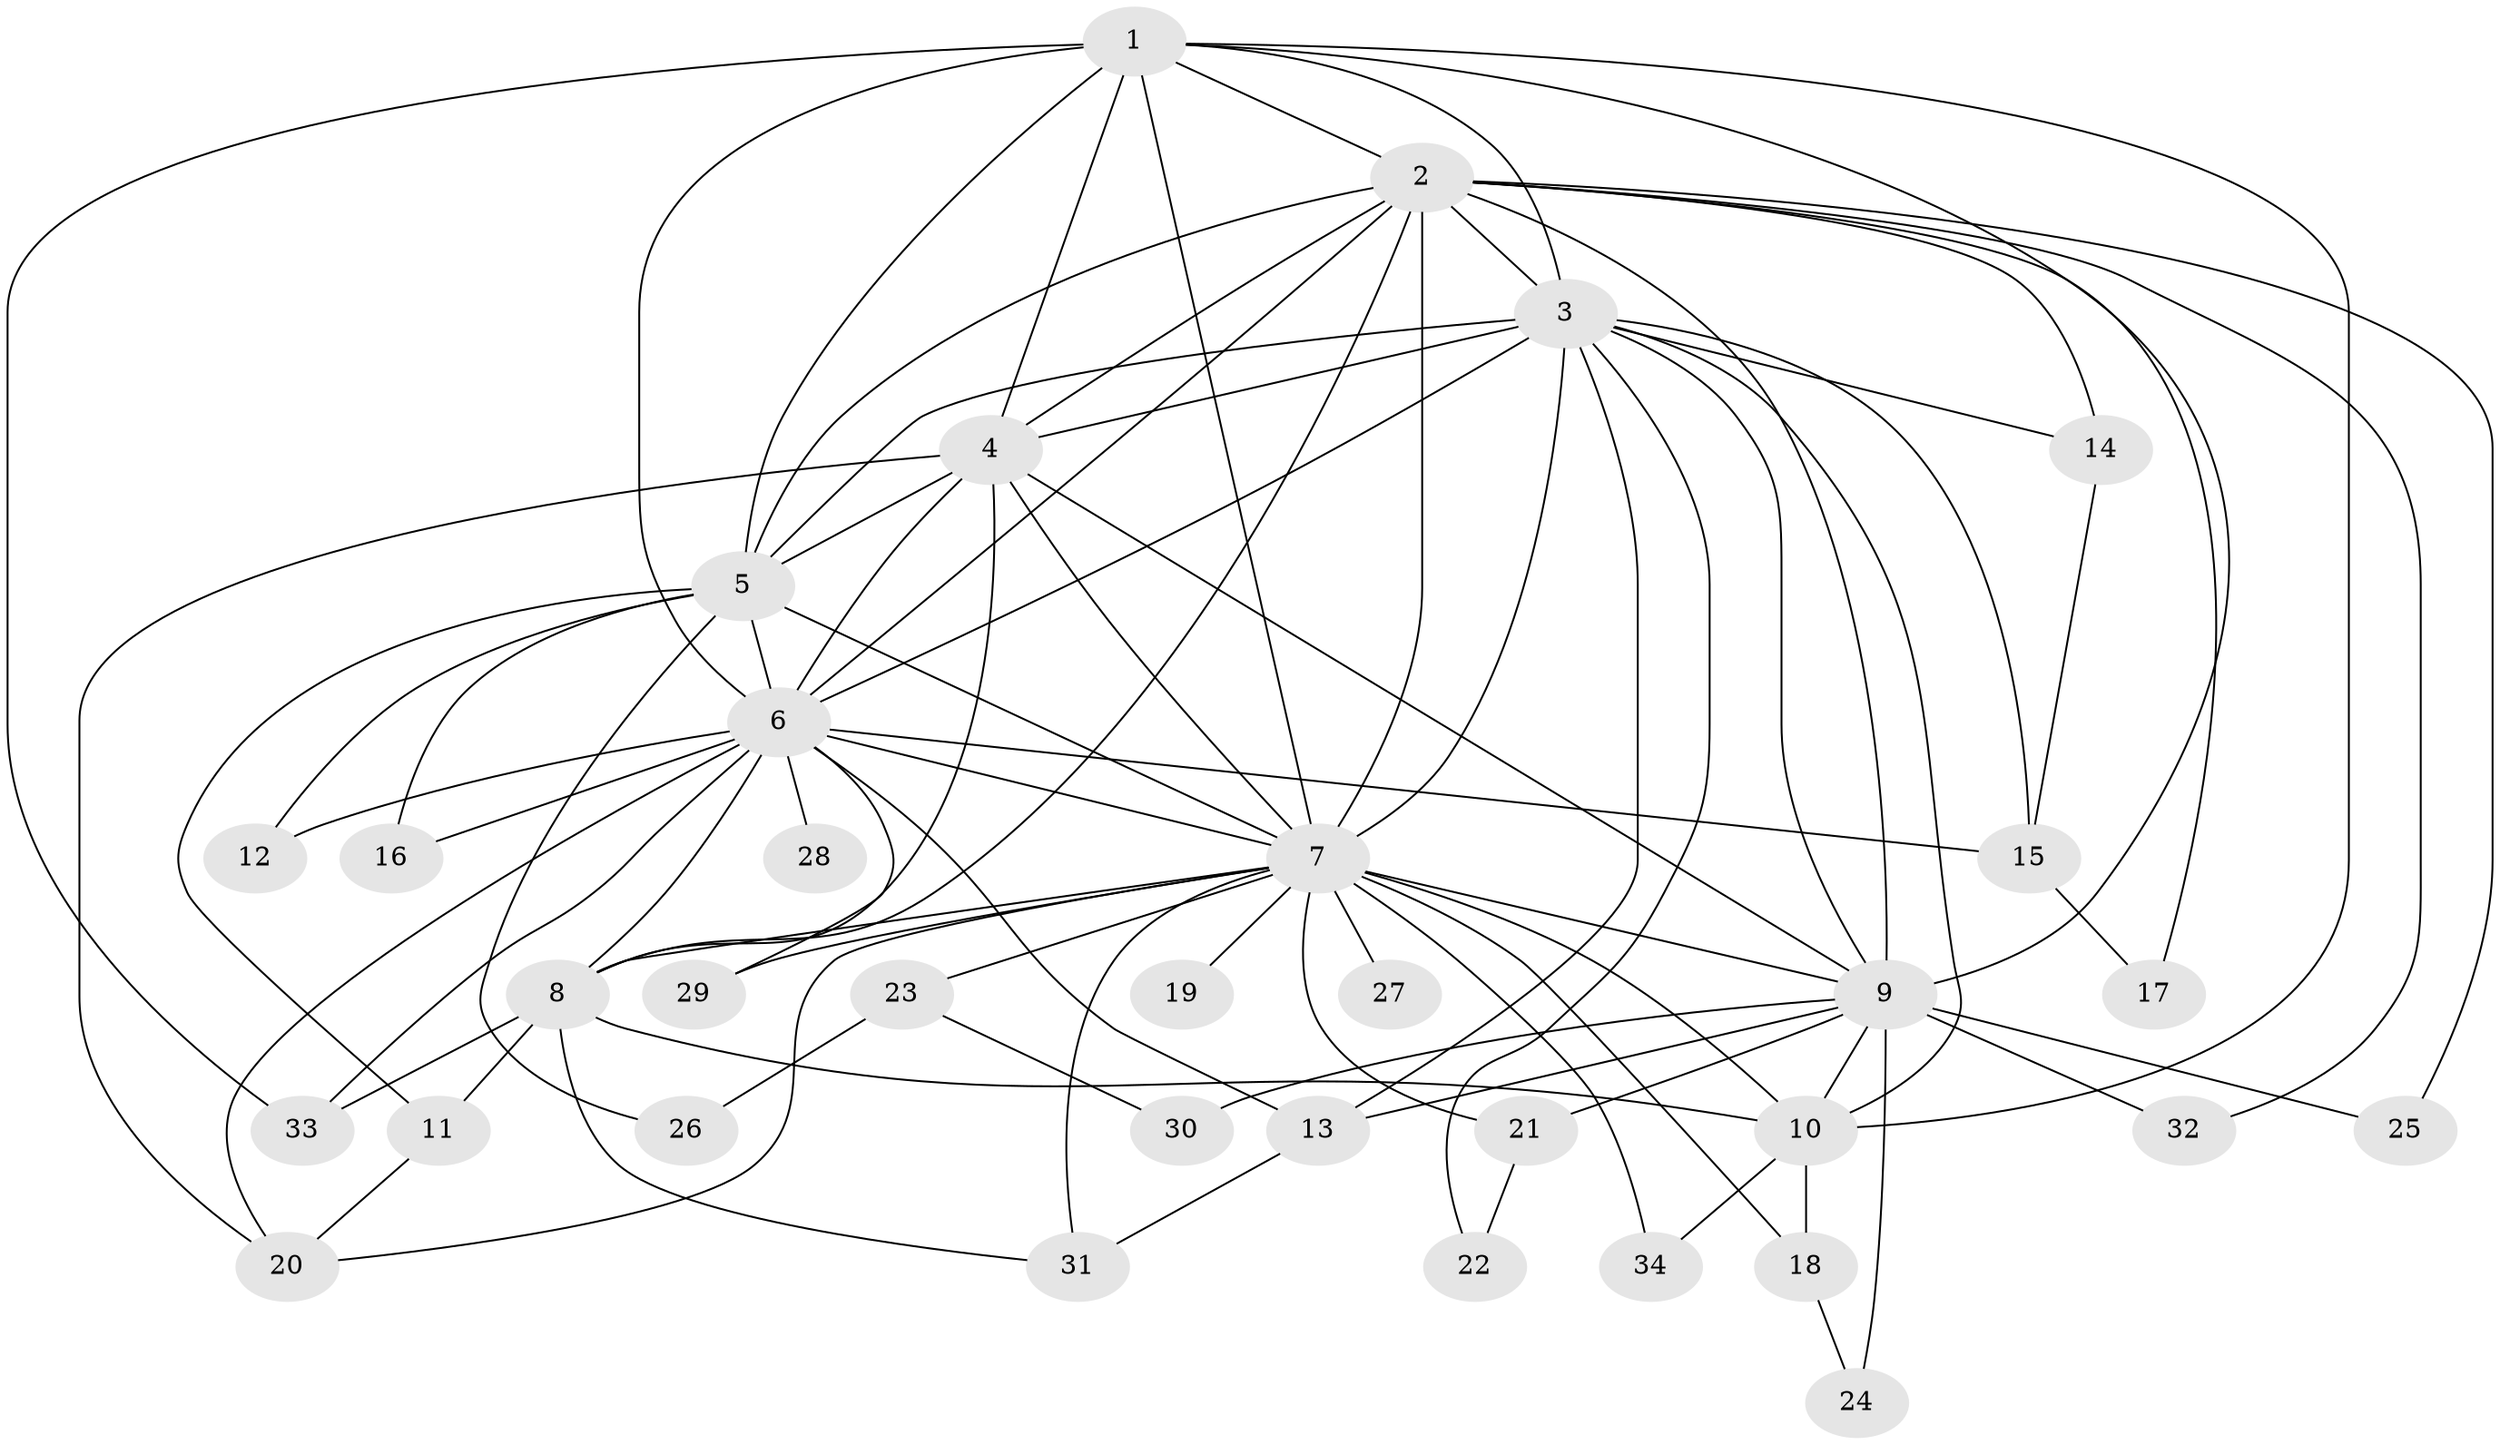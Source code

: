 // original degree distribution, {13: 0.014705882352941176, 16: 0.029411764705882353, 17: 0.014705882352941176, 21: 0.029411764705882353, 11: 0.014705882352941176, 22: 0.014705882352941176, 14: 0.014705882352941176, 19: 0.014705882352941176, 2: 0.5441176470588235, 6: 0.014705882352941176, 5: 0.014705882352941176, 7: 0.014705882352941176, 4: 0.08823529411764706, 3: 0.17647058823529413}
// Generated by graph-tools (version 1.1) at 2025/34/03/09/25 02:34:41]
// undirected, 34 vertices, 85 edges
graph export_dot {
graph [start="1"]
  node [color=gray90,style=filled];
  1;
  2;
  3;
  4;
  5;
  6;
  7;
  8;
  9;
  10;
  11;
  12;
  13;
  14;
  15;
  16;
  17;
  18;
  19;
  20;
  21;
  22;
  23;
  24;
  25;
  26;
  27;
  28;
  29;
  30;
  31;
  32;
  33;
  34;
  1 -- 2 [weight=1.0];
  1 -- 3 [weight=2.0];
  1 -- 4 [weight=1.0];
  1 -- 5 [weight=2.0];
  1 -- 6 [weight=2.0];
  1 -- 7 [weight=2.0];
  1 -- 9 [weight=1.0];
  1 -- 10 [weight=1.0];
  1 -- 33 [weight=1.0];
  2 -- 3 [weight=2.0];
  2 -- 4 [weight=1.0];
  2 -- 5 [weight=3.0];
  2 -- 6 [weight=1.0];
  2 -- 7 [weight=2.0];
  2 -- 8 [weight=1.0];
  2 -- 9 [weight=1.0];
  2 -- 14 [weight=1.0];
  2 -- 17 [weight=1.0];
  2 -- 25 [weight=1.0];
  2 -- 32 [weight=1.0];
  3 -- 4 [weight=2.0];
  3 -- 5 [weight=4.0];
  3 -- 6 [weight=2.0];
  3 -- 7 [weight=4.0];
  3 -- 9 [weight=1.0];
  3 -- 10 [weight=1.0];
  3 -- 13 [weight=4.0];
  3 -- 14 [weight=2.0];
  3 -- 15 [weight=2.0];
  3 -- 22 [weight=1.0];
  4 -- 5 [weight=2.0];
  4 -- 6 [weight=1.0];
  4 -- 7 [weight=3.0];
  4 -- 8 [weight=9.0];
  4 -- 9 [weight=1.0];
  4 -- 20 [weight=1.0];
  5 -- 6 [weight=3.0];
  5 -- 7 [weight=4.0];
  5 -- 11 [weight=1.0];
  5 -- 12 [weight=1.0];
  5 -- 16 [weight=1.0];
  5 -- 26 [weight=1.0];
  6 -- 7 [weight=2.0];
  6 -- 8 [weight=1.0];
  6 -- 12 [weight=1.0];
  6 -- 13 [weight=1.0];
  6 -- 15 [weight=1.0];
  6 -- 16 [weight=1.0];
  6 -- 20 [weight=1.0];
  6 -- 28 [weight=1.0];
  6 -- 29 [weight=1.0];
  6 -- 33 [weight=1.0];
  7 -- 8 [weight=2.0];
  7 -- 9 [weight=4.0];
  7 -- 10 [weight=2.0];
  7 -- 18 [weight=1.0];
  7 -- 19 [weight=2.0];
  7 -- 20 [weight=1.0];
  7 -- 21 [weight=1.0];
  7 -- 23 [weight=1.0];
  7 -- 27 [weight=2.0];
  7 -- 29 [weight=1.0];
  7 -- 31 [weight=1.0];
  7 -- 34 [weight=1.0];
  8 -- 10 [weight=1.0];
  8 -- 11 [weight=1.0];
  8 -- 31 [weight=1.0];
  8 -- 33 [weight=1.0];
  9 -- 10 [weight=1.0];
  9 -- 13 [weight=1.0];
  9 -- 21 [weight=1.0];
  9 -- 24 [weight=1.0];
  9 -- 25 [weight=1.0];
  9 -- 30 [weight=1.0];
  9 -- 32 [weight=1.0];
  10 -- 18 [weight=1.0];
  10 -- 34 [weight=1.0];
  11 -- 20 [weight=1.0];
  13 -- 31 [weight=1.0];
  14 -- 15 [weight=1.0];
  15 -- 17 [weight=1.0];
  18 -- 24 [weight=1.0];
  21 -- 22 [weight=1.0];
  23 -- 26 [weight=1.0];
  23 -- 30 [weight=1.0];
}
